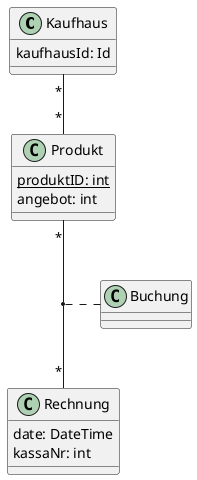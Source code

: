@startuml

class Kaufhaus{
    kaufhausId: Id
}

class Produkt{
    {static}produktID: int
    angebot: int
}

class Rechnung{
    date: DateTime
    kassaNr: int
}



Kaufhaus "*" -- "*"Produkt

Produkt "*" -- "*" Rechnung

(Produkt, Rechnung) ... Buchung


@enduml